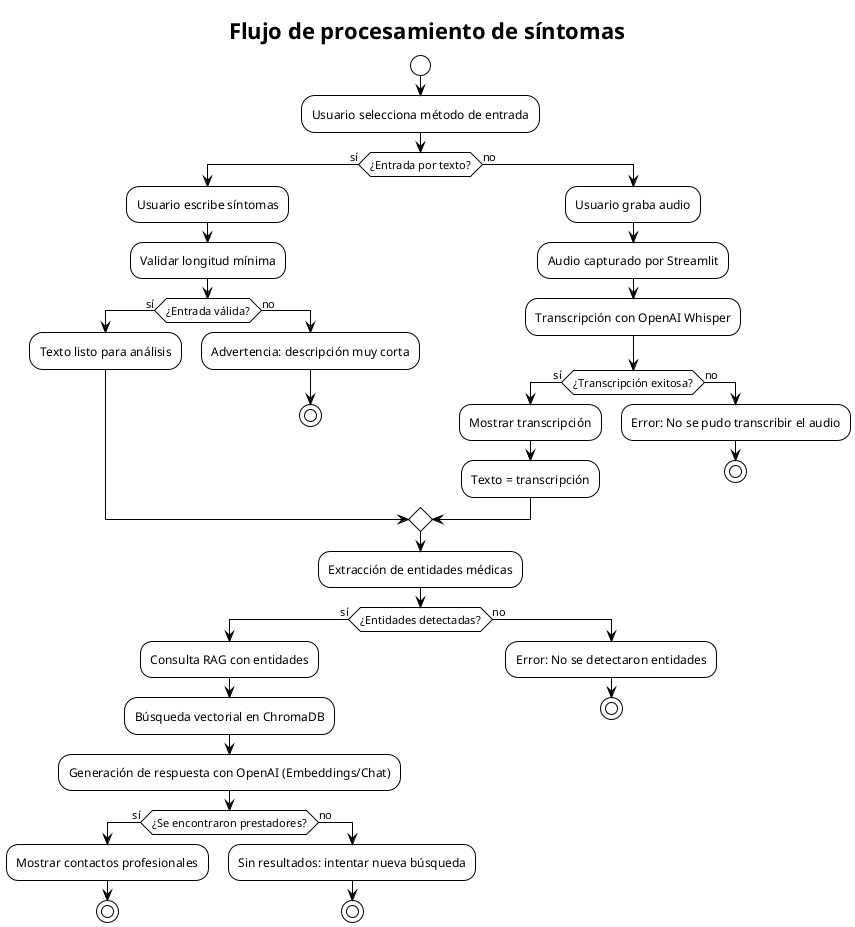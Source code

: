 @startuml
!theme plain

skinparam BackgroundColor white
skinparam ArrowColor black
skinparam ActivityBackgroundColor white
skinparam ActivityBorderColor black
skinparam ActivityFontName Verdana
skinparam NoteBackgroundColor #f8f9fa
skinparam NoteBorderColor #999999
skinparam Shadowing false

title Flujo de procesamiento de síntomas

start

:Usuario selecciona método de entrada;

if (¿Entrada por texto?) then (sí)
  :Usuario escribe síntomas;
  :Validar longitud mínima;
  if (¿Entrada válida?) then (sí)
    :Texto listo para análisis;
  else (no)
    :Advertencia: descripción muy corta;
    stop
  endif
else (no)
  :Usuario graba audio; 
  :Audio capturado por Streamlit;

  :Transcripción con OpenAI Whisper;
  if (¿Transcripción exitosa?) then (sí)
    :Mostrar transcripción;
    :Texto = transcripción;
  else (no)
    :Error: No se pudo transcribir el audio;
    stop
  endif
endif

:Extracción de entidades médicas;

if (¿Entidades detectadas?) then (sí)
  :Consulta RAG con entidades;

  :Búsqueda vectorial en ChromaDB; 

  :Generación de respuesta con OpenAI (Embeddings/Chat);
  if (¿Se encontraron prestadores?) then (sí)
    :Mostrar contactos profesionales;
    stop
  else (no)
    :Sin resultados: intentar nueva búsqueda;
    stop
  endif
else (no)
  :Error: No se detectaron entidades;
  stop
endif

@enduml

